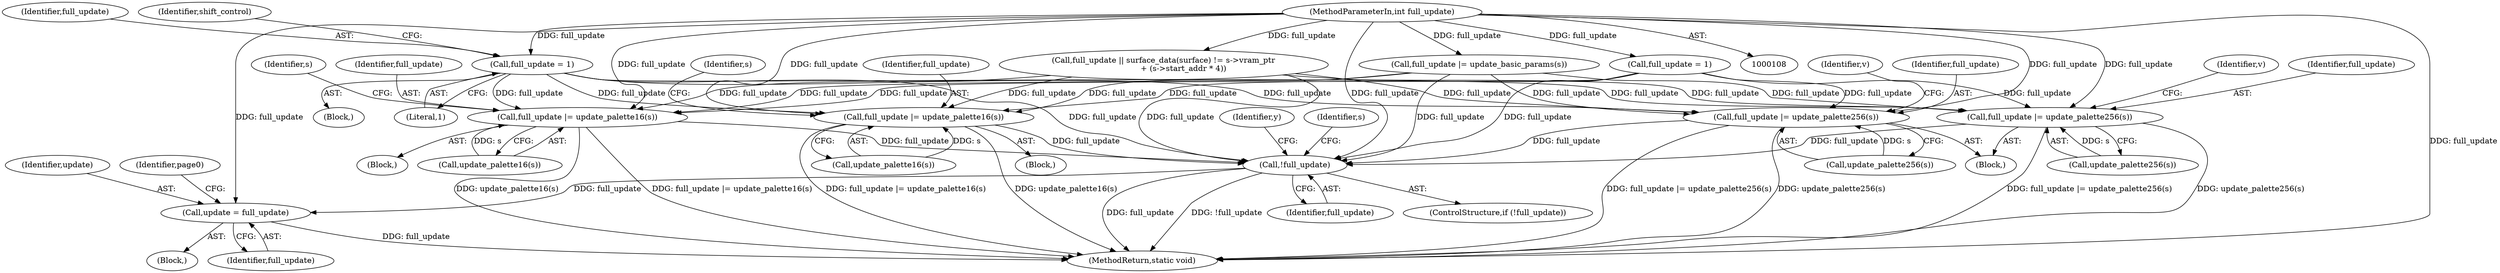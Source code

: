 digraph "0_qemu_bfc56535f793c557aa754c50213fc5f882e6482d@API" {
"1000422" [label="(Call,full_update = 1)"];
"1000110" [label="(MethodParameterIn,int full_update)"];
"1000480" [label="(Call,full_update |= update_palette16(s))"];
"1000688" [label="(Call,!full_update)"];
"1000777" [label="(Call,update = full_update)"];
"1000508" [label="(Call,full_update |= update_palette16(s))"];
"1000538" [label="(Call,full_update |= update_palette256(s))"];
"1000550" [label="(Call,full_update |= update_palette256(s))"];
"1000423" [label="(Identifier,full_update)"];
"1000507" [label="(Block,)"];
"1000543" [label="(Identifier,v)"];
"1000430" [label="(Call,full_update || surface_data(surface) != s->vram_ptr\n                + (s->start_addr * 4))"];
"1000779" [label="(Identifier,full_update)"];
"1000422" [label="(Call,full_update = 1)"];
"1000539" [label="(Identifier,full_update)"];
"1000781" [label="(Identifier,page0)"];
"1000707" [label="(Identifier,y)"];
"1000538" [label="(Call,full_update |= update_palette256(s))"];
"1000424" [label="(Literal,1)"];
"1000481" [label="(Identifier,full_update)"];
"1000688" [label="(Call,!full_update)"];
"1000482" [label="(Call,update_palette16(s))"];
"1000777" [label="(Call,update = full_update)"];
"1000687" [label="(ControlStructure,if (!full_update))"];
"1000552" [label="(Call,update_palette256(s))"];
"1000555" [label="(Identifier,v)"];
"1000692" [label="(Identifier,s)"];
"1000480" [label="(Call,full_update |= update_palette16(s))"];
"1000939" [label="(MethodReturn,static void)"];
"1000535" [label="(Block,)"];
"1000550" [label="(Call,full_update |= update_palette256(s))"];
"1000714" [label="(Block,)"];
"1000159" [label="(Call,full_update |= update_basic_params(s))"];
"1000689" [label="(Identifier,full_update)"];
"1000510" [label="(Call,update_palette16(s))"];
"1000110" [label="(MethodParameterIn,int full_update)"];
"1000477" [label="(Identifier,shift_control)"];
"1000778" [label="(Identifier,update)"];
"1000344" [label="(Block,)"];
"1000233" [label="(Call,full_update = 1)"];
"1000487" [label="(Identifier,s)"];
"1000551" [label="(Identifier,full_update)"];
"1000508" [label="(Call,full_update |= update_palette16(s))"];
"1000479" [label="(Block,)"];
"1000540" [label="(Call,update_palette256(s))"];
"1000509" [label="(Identifier,full_update)"];
"1000515" [label="(Identifier,s)"];
"1000422" -> "1000344"  [label="AST: "];
"1000422" -> "1000424"  [label="CFG: "];
"1000423" -> "1000422"  [label="AST: "];
"1000424" -> "1000422"  [label="AST: "];
"1000477" -> "1000422"  [label="CFG: "];
"1000110" -> "1000422"  [label="DDG: full_update"];
"1000422" -> "1000480"  [label="DDG: full_update"];
"1000422" -> "1000508"  [label="DDG: full_update"];
"1000422" -> "1000538"  [label="DDG: full_update"];
"1000422" -> "1000550"  [label="DDG: full_update"];
"1000422" -> "1000688"  [label="DDG: full_update"];
"1000110" -> "1000108"  [label="AST: "];
"1000110" -> "1000939"  [label="DDG: full_update"];
"1000110" -> "1000159"  [label="DDG: full_update"];
"1000110" -> "1000233"  [label="DDG: full_update"];
"1000110" -> "1000430"  [label="DDG: full_update"];
"1000110" -> "1000480"  [label="DDG: full_update"];
"1000110" -> "1000508"  [label="DDG: full_update"];
"1000110" -> "1000538"  [label="DDG: full_update"];
"1000110" -> "1000550"  [label="DDG: full_update"];
"1000110" -> "1000688"  [label="DDG: full_update"];
"1000110" -> "1000777"  [label="DDG: full_update"];
"1000480" -> "1000479"  [label="AST: "];
"1000480" -> "1000482"  [label="CFG: "];
"1000481" -> "1000480"  [label="AST: "];
"1000482" -> "1000480"  [label="AST: "];
"1000487" -> "1000480"  [label="CFG: "];
"1000480" -> "1000939"  [label="DDG: full_update |= update_palette16(s)"];
"1000480" -> "1000939"  [label="DDG: update_palette16(s)"];
"1000159" -> "1000480"  [label="DDG: full_update"];
"1000430" -> "1000480"  [label="DDG: full_update"];
"1000233" -> "1000480"  [label="DDG: full_update"];
"1000482" -> "1000480"  [label="DDG: s"];
"1000480" -> "1000688"  [label="DDG: full_update"];
"1000688" -> "1000687"  [label="AST: "];
"1000688" -> "1000689"  [label="CFG: "];
"1000689" -> "1000688"  [label="AST: "];
"1000692" -> "1000688"  [label="CFG: "];
"1000707" -> "1000688"  [label="CFG: "];
"1000688" -> "1000939"  [label="DDG: full_update"];
"1000688" -> "1000939"  [label="DDG: !full_update"];
"1000508" -> "1000688"  [label="DDG: full_update"];
"1000159" -> "1000688"  [label="DDG: full_update"];
"1000430" -> "1000688"  [label="DDG: full_update"];
"1000550" -> "1000688"  [label="DDG: full_update"];
"1000233" -> "1000688"  [label="DDG: full_update"];
"1000538" -> "1000688"  [label="DDG: full_update"];
"1000688" -> "1000777"  [label="DDG: full_update"];
"1000777" -> "1000714"  [label="AST: "];
"1000777" -> "1000779"  [label="CFG: "];
"1000778" -> "1000777"  [label="AST: "];
"1000779" -> "1000777"  [label="AST: "];
"1000781" -> "1000777"  [label="CFG: "];
"1000777" -> "1000939"  [label="DDG: full_update"];
"1000508" -> "1000507"  [label="AST: "];
"1000508" -> "1000510"  [label="CFG: "];
"1000509" -> "1000508"  [label="AST: "];
"1000510" -> "1000508"  [label="AST: "];
"1000515" -> "1000508"  [label="CFG: "];
"1000508" -> "1000939"  [label="DDG: update_palette16(s)"];
"1000508" -> "1000939"  [label="DDG: full_update |= update_palette16(s)"];
"1000159" -> "1000508"  [label="DDG: full_update"];
"1000430" -> "1000508"  [label="DDG: full_update"];
"1000233" -> "1000508"  [label="DDG: full_update"];
"1000510" -> "1000508"  [label="DDG: s"];
"1000538" -> "1000535"  [label="AST: "];
"1000538" -> "1000540"  [label="CFG: "];
"1000539" -> "1000538"  [label="AST: "];
"1000540" -> "1000538"  [label="AST: "];
"1000543" -> "1000538"  [label="CFG: "];
"1000538" -> "1000939"  [label="DDG: update_palette256(s)"];
"1000538" -> "1000939"  [label="DDG: full_update |= update_palette256(s)"];
"1000159" -> "1000538"  [label="DDG: full_update"];
"1000430" -> "1000538"  [label="DDG: full_update"];
"1000233" -> "1000538"  [label="DDG: full_update"];
"1000540" -> "1000538"  [label="DDG: s"];
"1000550" -> "1000535"  [label="AST: "];
"1000550" -> "1000552"  [label="CFG: "];
"1000551" -> "1000550"  [label="AST: "];
"1000552" -> "1000550"  [label="AST: "];
"1000555" -> "1000550"  [label="CFG: "];
"1000550" -> "1000939"  [label="DDG: full_update |= update_palette256(s)"];
"1000550" -> "1000939"  [label="DDG: update_palette256(s)"];
"1000159" -> "1000550"  [label="DDG: full_update"];
"1000430" -> "1000550"  [label="DDG: full_update"];
"1000233" -> "1000550"  [label="DDG: full_update"];
"1000552" -> "1000550"  [label="DDG: s"];
}
